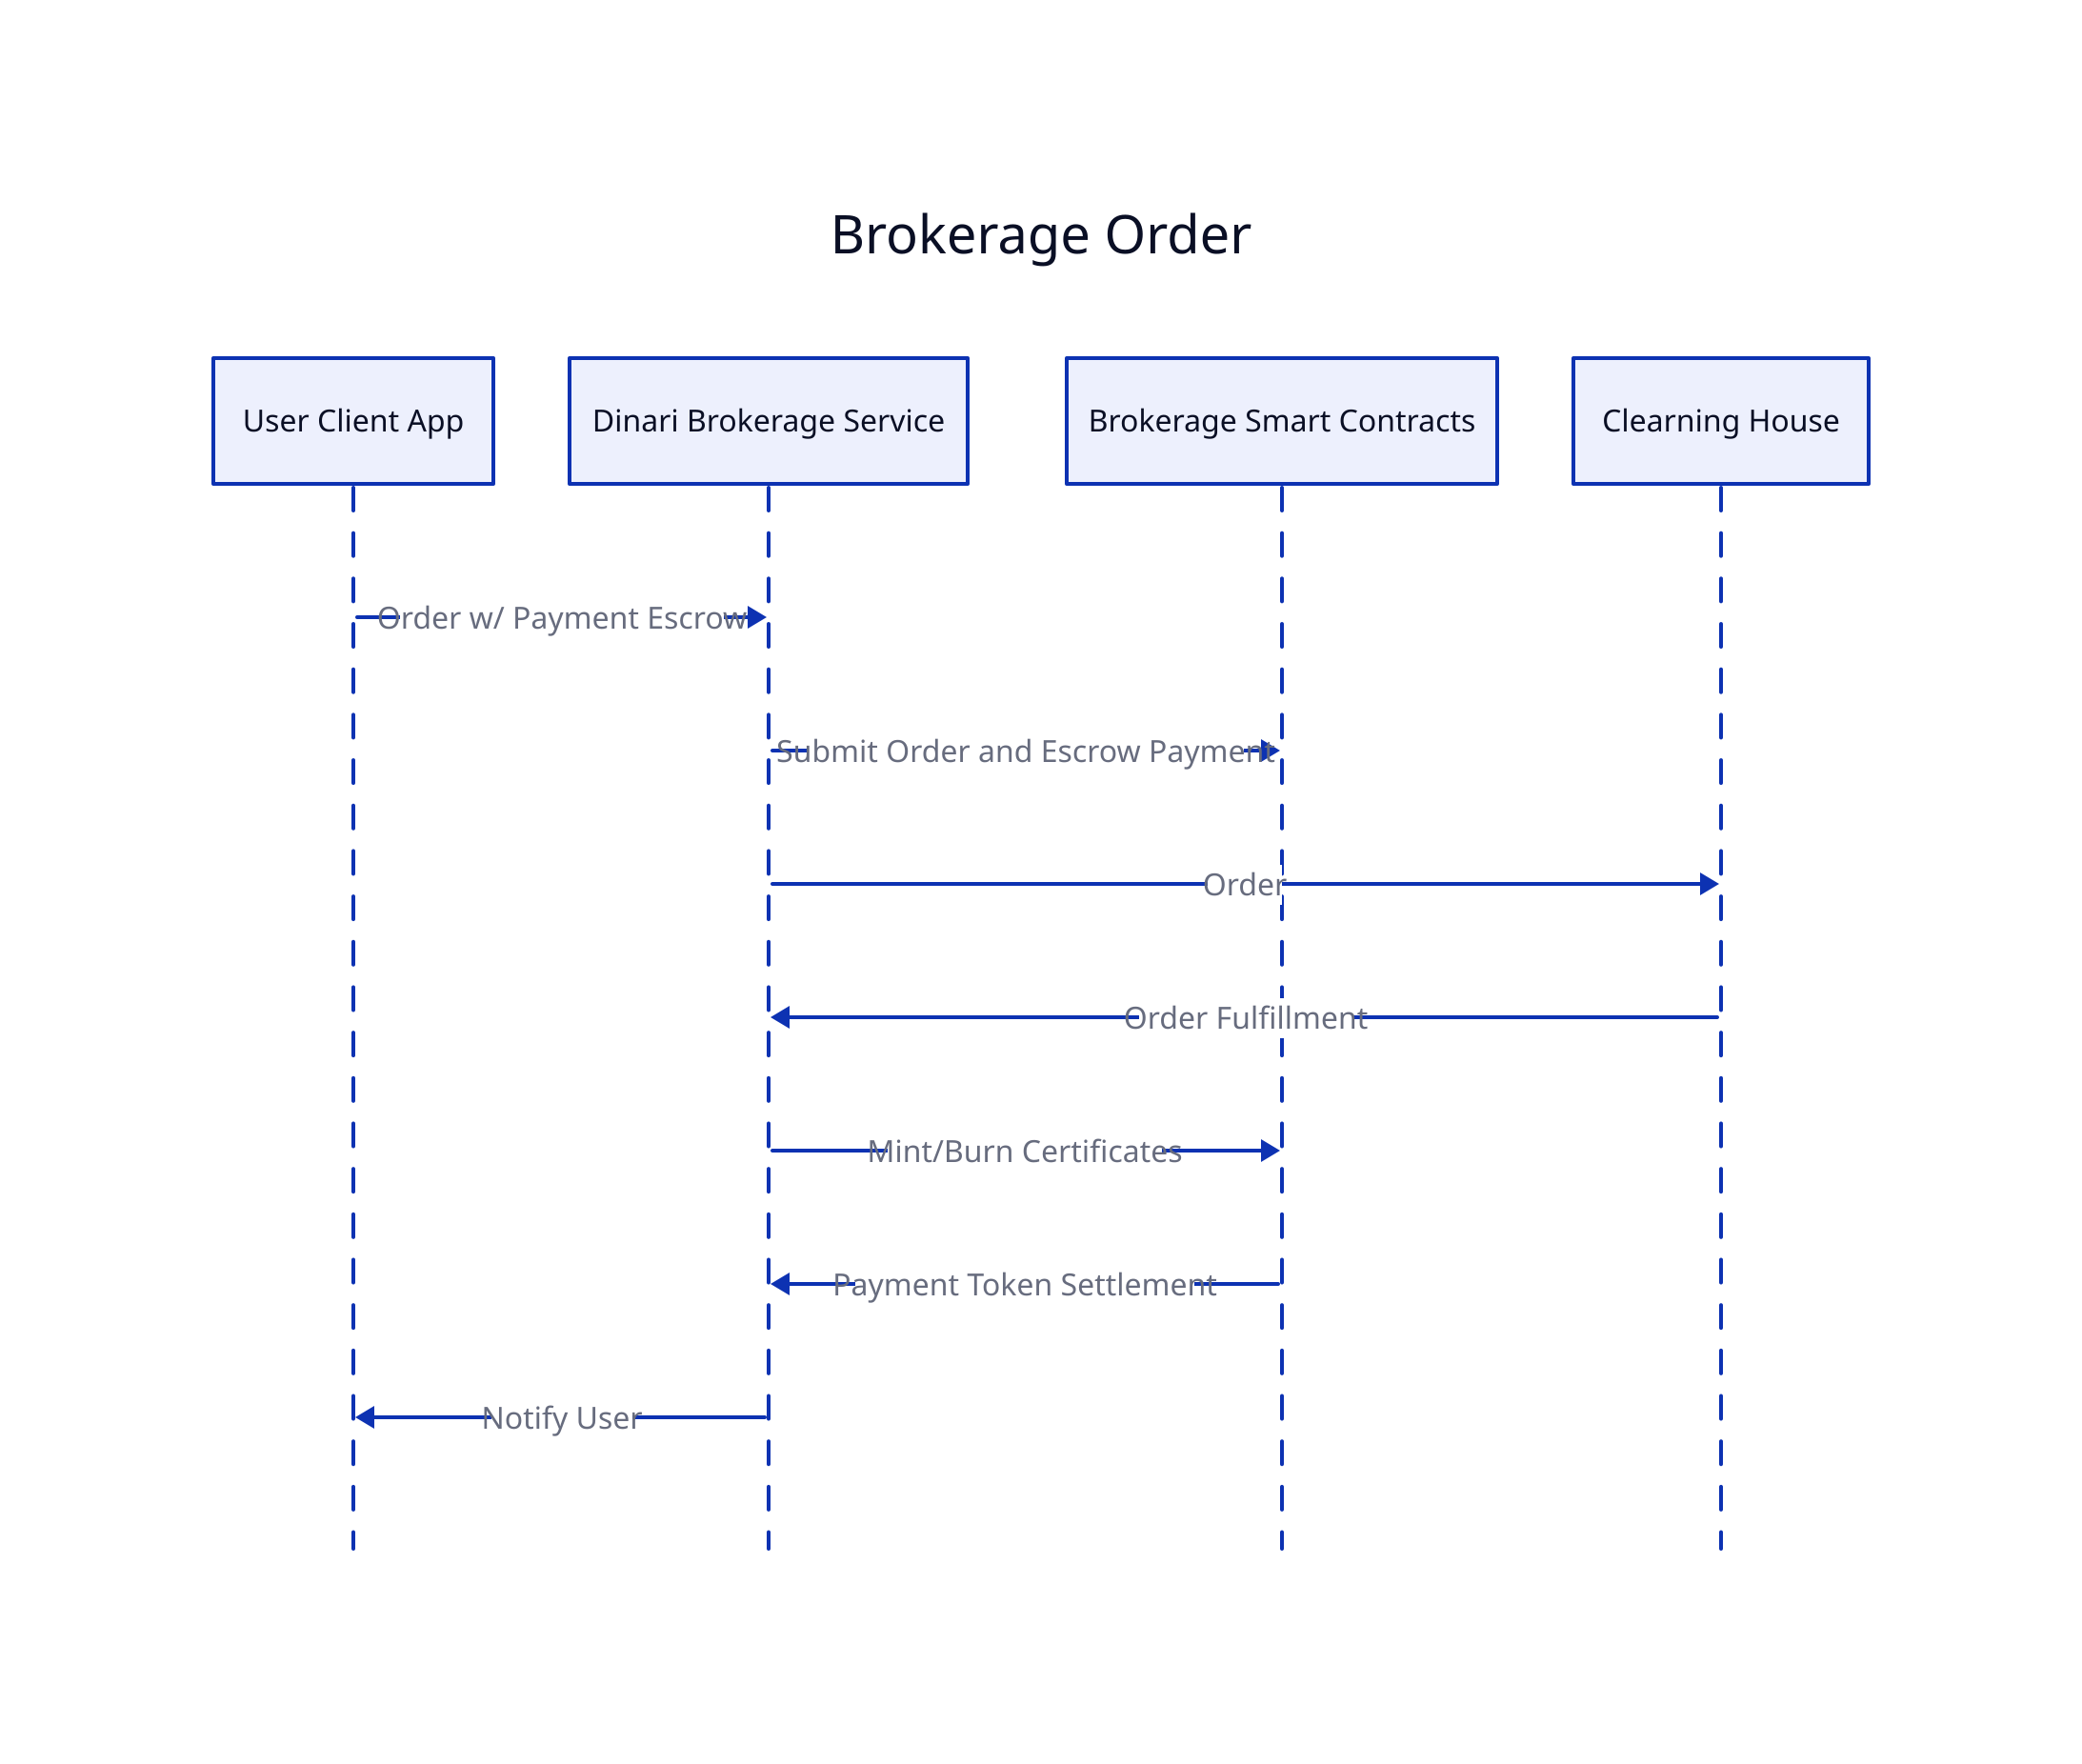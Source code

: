 Brokerage Order: {
  shape: sequence_diagram

  user: User Client App
  api: Dinari Brokerage Service
  contracts: Brokerage Smart Contracts
  clearing: Clearning House

  user -> api: Order w/ Payment Escrow
  api -> contracts: Submit Order and Escrow Payment
  api -> clearing: Order
  clearing -> api: Order Fulfillment
  api -> contracts: Mint/Burn Certificates
  contracts -> api: Payment Token Settlement
  api -> user: Notify User
}
